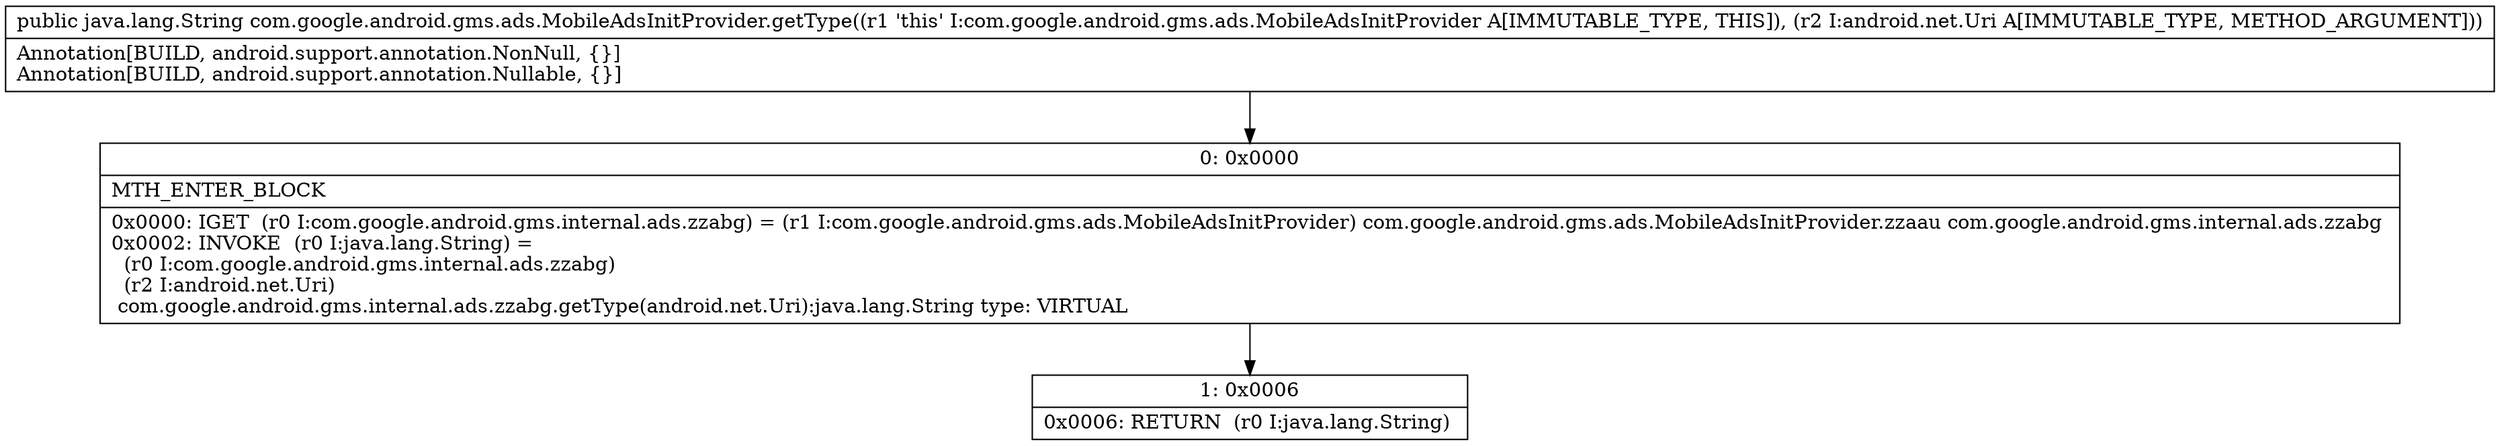 digraph "CFG forcom.google.android.gms.ads.MobileAdsInitProvider.getType(Landroid\/net\/Uri;)Ljava\/lang\/String;" {
Node_0 [shape=record,label="{0\:\ 0x0000|MTH_ENTER_BLOCK\l|0x0000: IGET  (r0 I:com.google.android.gms.internal.ads.zzabg) = (r1 I:com.google.android.gms.ads.MobileAdsInitProvider) com.google.android.gms.ads.MobileAdsInitProvider.zzaau com.google.android.gms.internal.ads.zzabg \l0x0002: INVOKE  (r0 I:java.lang.String) = \l  (r0 I:com.google.android.gms.internal.ads.zzabg)\l  (r2 I:android.net.Uri)\l com.google.android.gms.internal.ads.zzabg.getType(android.net.Uri):java.lang.String type: VIRTUAL \l}"];
Node_1 [shape=record,label="{1\:\ 0x0006|0x0006: RETURN  (r0 I:java.lang.String) \l}"];
MethodNode[shape=record,label="{public java.lang.String com.google.android.gms.ads.MobileAdsInitProvider.getType((r1 'this' I:com.google.android.gms.ads.MobileAdsInitProvider A[IMMUTABLE_TYPE, THIS]), (r2 I:android.net.Uri A[IMMUTABLE_TYPE, METHOD_ARGUMENT]))  | Annotation[BUILD, android.support.annotation.NonNull, \{\}]\lAnnotation[BUILD, android.support.annotation.Nullable, \{\}]\l}"];
MethodNode -> Node_0;
Node_0 -> Node_1;
}

